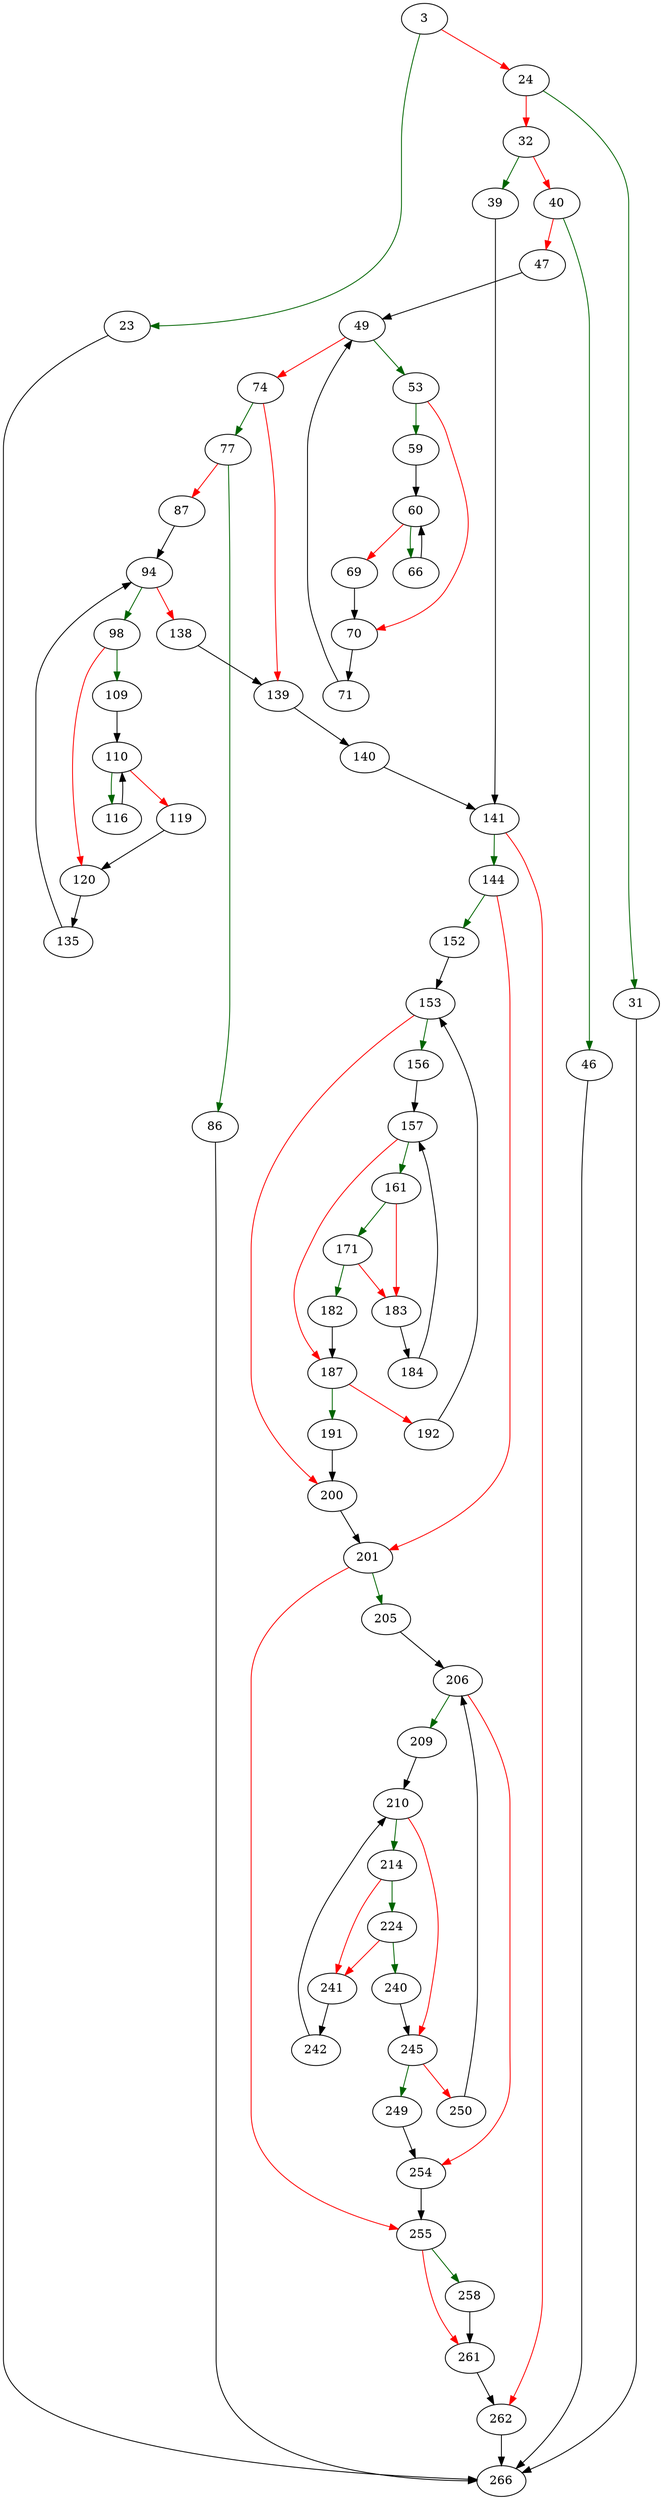 strict digraph "trimFunc" {
	// Node definitions.
	3 [entry=true];
	23;
	24;
	266;
	31;
	32;
	39;
	40;
	141;
	46;
	47;
	49;
	53;
	74;
	59;
	70;
	60;
	66;
	69;
	71;
	77;
	139;
	86;
	87;
	94;
	98;
	138;
	109;
	120;
	110;
	116;
	119;
	135;
	140;
	144;
	262;
	152;
	201;
	153;
	156;
	200;
	157;
	161;
	187;
	171;
	183;
	182;
	184;
	191;
	192;
	205;
	255;
	206;
	209;
	254;
	210;
	214;
	245;
	224;
	241;
	240;
	242;
	249;
	250;
	258;
	261;

	// Edge definitions.
	3 -> 23 [
		color=darkgreen
		cond=true
	];
	3 -> 24 [
		color=red
		cond=false
	];
	23 -> 266;
	24 -> 31 [
		color=darkgreen
		cond=true
	];
	24 -> 32 [
		color=red
		cond=false
	];
	31 -> 266;
	32 -> 39 [
		color=darkgreen
		cond=true
	];
	32 -> 40 [
		color=red
		cond=false
	];
	39 -> 141;
	40 -> 46 [
		color=darkgreen
		cond=true
	];
	40 -> 47 [
		color=red
		cond=false
	];
	141 -> 144 [
		color=darkgreen
		cond=true
	];
	141 -> 262 [
		color=red
		cond=false
	];
	46 -> 266;
	47 -> 49;
	49 -> 53 [
		color=darkgreen
		cond=true
	];
	49 -> 74 [
		color=red
		cond=false
	];
	53 -> 59 [
		color=darkgreen
		cond=true
	];
	53 -> 70 [
		color=red
		cond=false
	];
	74 -> 77 [
		color=darkgreen
		cond=true
	];
	74 -> 139 [
		color=red
		cond=false
	];
	59 -> 60;
	70 -> 71;
	60 -> 66 [
		color=darkgreen
		cond=true
	];
	60 -> 69 [
		color=red
		cond=false
	];
	66 -> 60;
	69 -> 70;
	71 -> 49;
	77 -> 86 [
		color=darkgreen
		cond=true
	];
	77 -> 87 [
		color=red
		cond=false
	];
	139 -> 140;
	86 -> 266;
	87 -> 94;
	94 -> 98 [
		color=darkgreen
		cond=true
	];
	94 -> 138 [
		color=red
		cond=false
	];
	98 -> 109 [
		color=darkgreen
		cond=true
	];
	98 -> 120 [
		color=red
		cond=false
	];
	138 -> 139;
	109 -> 110;
	120 -> 135;
	110 -> 116 [
		color=darkgreen
		cond=true
	];
	110 -> 119 [
		color=red
		cond=false
	];
	116 -> 110;
	119 -> 120;
	135 -> 94;
	140 -> 141;
	144 -> 152 [
		color=darkgreen
		cond=true
	];
	144 -> 201 [
		color=red
		cond=false
	];
	262 -> 266;
	152 -> 153;
	201 -> 205 [
		color=darkgreen
		cond=true
	];
	201 -> 255 [
		color=red
		cond=false
	];
	153 -> 156 [
		color=darkgreen
		cond=true
	];
	153 -> 200 [
		color=red
		cond=false
	];
	156 -> 157;
	200 -> 201;
	157 -> 161 [
		color=darkgreen
		cond=true
	];
	157 -> 187 [
		color=red
		cond=false
	];
	161 -> 171 [
		color=darkgreen
		cond=true
	];
	161 -> 183 [
		color=red
		cond=false
	];
	187 -> 191 [
		color=darkgreen
		cond=true
	];
	187 -> 192 [
		color=red
		cond=false
	];
	171 -> 183 [
		color=red
		cond=false
	];
	171 -> 182 [
		color=darkgreen
		cond=true
	];
	183 -> 184;
	182 -> 187;
	184 -> 157;
	191 -> 200;
	192 -> 153;
	205 -> 206;
	255 -> 258 [
		color=darkgreen
		cond=true
	];
	255 -> 261 [
		color=red
		cond=false
	];
	206 -> 209 [
		color=darkgreen
		cond=true
	];
	206 -> 254 [
		color=red
		cond=false
	];
	209 -> 210;
	254 -> 255;
	210 -> 214 [
		color=darkgreen
		cond=true
	];
	210 -> 245 [
		color=red
		cond=false
	];
	214 -> 224 [
		color=darkgreen
		cond=true
	];
	214 -> 241 [
		color=red
		cond=false
	];
	245 -> 249 [
		color=darkgreen
		cond=true
	];
	245 -> 250 [
		color=red
		cond=false
	];
	224 -> 241 [
		color=red
		cond=false
	];
	224 -> 240 [
		color=darkgreen
		cond=true
	];
	241 -> 242;
	240 -> 245;
	242 -> 210;
	249 -> 254;
	250 -> 206;
	258 -> 261;
	261 -> 262;
}